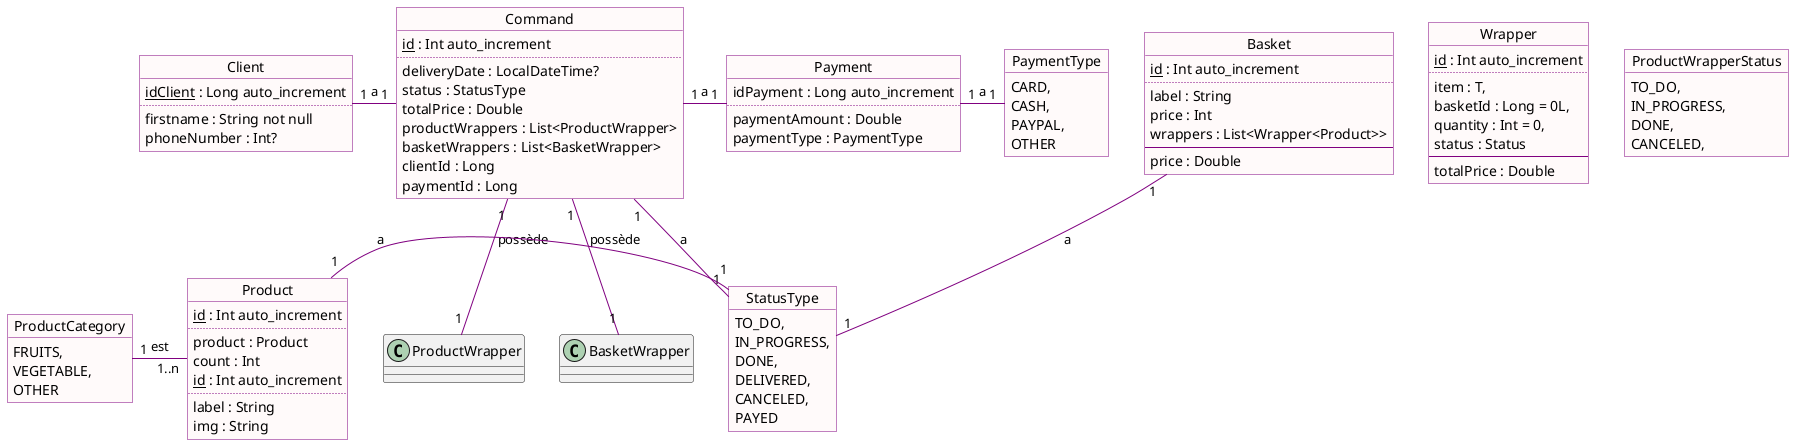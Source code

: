@startuml

skinparam object {
    BackgroundColor Snow
    BorderColor Purple
    ArrowColor Purple
}

object Client{
    <u>idClient</u> : Long auto_increment
    ..
    firstname : String not null
    phoneNumber : Int?
}

object PaymentType{
    CARD,
    CASH,
    PAYPAL,
    OTHER
}

object Payment {
    idPayment : Long auto_increment
    ..
    paymentAmount : Double
    paymentType : PaymentType
}

object Command{
    <u>id</u> : Int auto_increment
    ..
    deliveryDate : LocalDateTime?
    status : StatusType
    totalPrice : Double
    productWrappers : List<ProductWrapper>
    basketWrappers : List<BasketWrapper>

    clientId : Long
    paymentId : Long
}

object Product {
    <u>id</u> : Int auto_increment
    ..
    product : Product
    count : Int
}

object Basket {
    <u>id</u> : Int auto_increment
    ..
    label : String
    price : Int
    wrappers : List<Wrapper<Product>>
    --
    price : Double
}

object Wrapper {
    <u>id</u> : Int auto_increment
        ..
    item : T,
    basketId : Long = 0L,
    quantity : Int = 0,
    status : Status
    --
    totalPrice : Double
}

object ProductWrapperStatus{
    TO_DO,
    IN_PROGRESS,
    DONE,
    CANCELED,
}

object StatusType{
    TO_DO,
    IN_PROGRESS,
    DONE,
    DELIVERED,
    CANCELED,
    PAYED
}

object Product{
    <u>id</u> : Int auto_increment
    ..
    label : String
    img : String
}

object ProductCategory {
    FRUITS,
    VEGETABLE,
    OTHER
}

Payment "1" --right-- "1" PaymentType : a
Command "1" --right-- "1" Payment : a
Command "1" --left-- "1" Client : a
Command "1" -down- "1" ProductWrapper : possède
Command "1" -down- "1" BasketWrapper : possède
Command "1" -- "1" StatusType : a
Basket "1" -- "1" StatusType : a
Product "1" --right-- "1" StatusType : a
Product "1..n" --left-- "1" ProductCategory : est


@enduml

